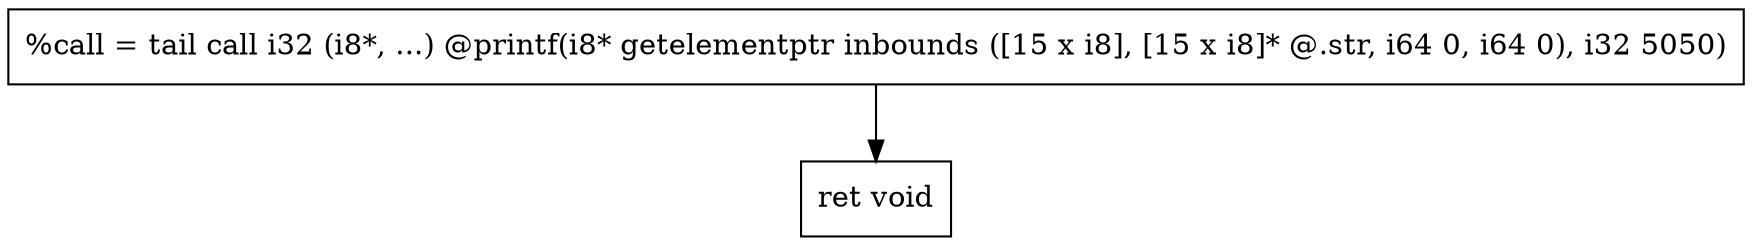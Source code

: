 digraph "CDFG for'func' function" {
	Node0x56540d0df848[shape=record, label="  %call = tail call i32 (i8*, ...) @printf(i8* getelementptr inbounds ([15 x i8], [15 x i8]* @.str, i64 0, i64 0), i32 5050)"]
	Node0x56540d0df910[shape=record, label="  ret void"]
	Node0x56540d0df848 -> Node0x56540d0df910
edge [color=red]
}
